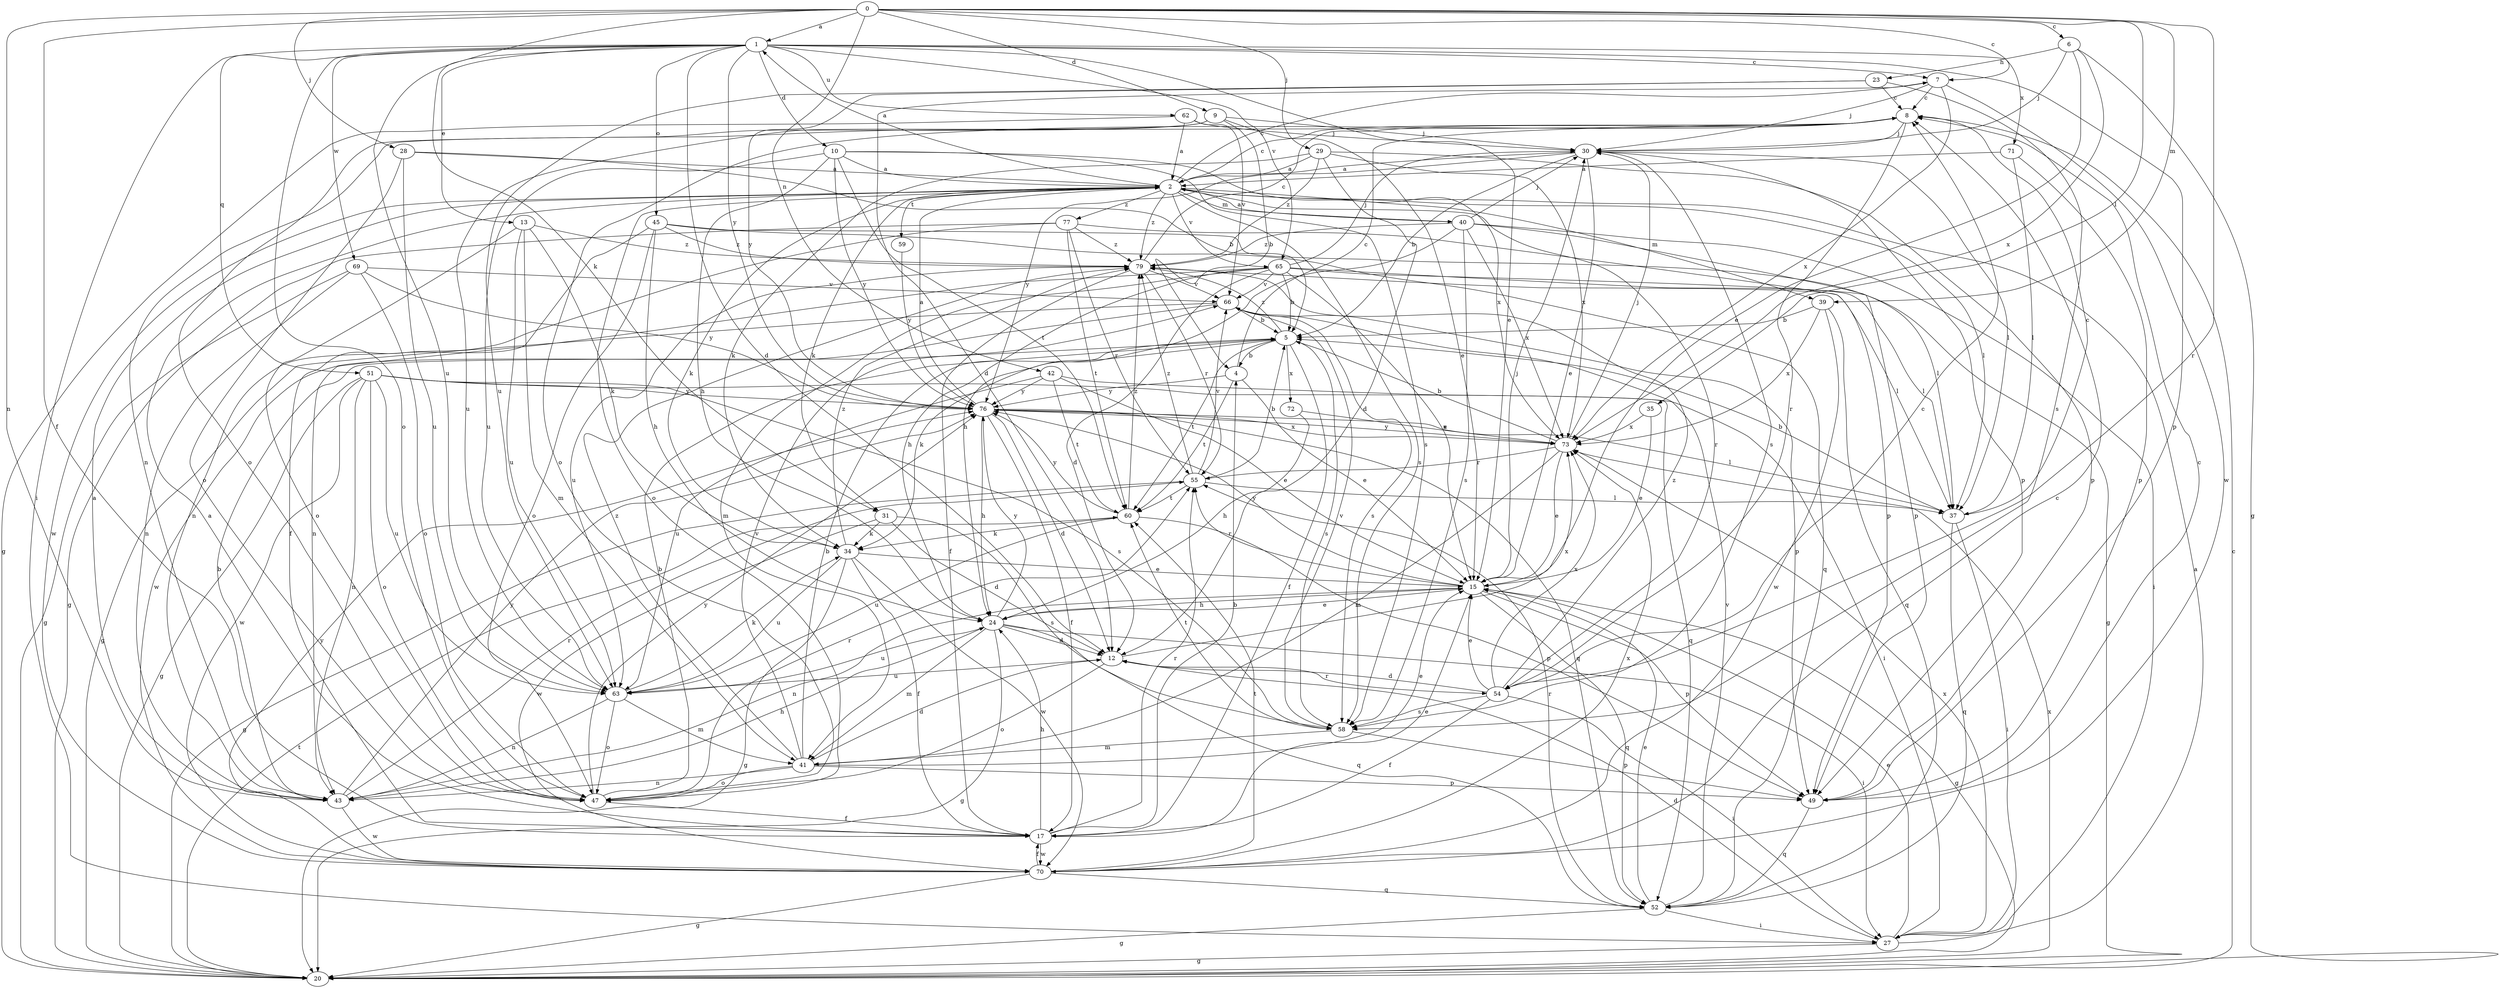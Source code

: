 strict digraph  {
0;
1;
2;
4;
5;
6;
7;
8;
9;
10;
12;
13;
15;
17;
20;
23;
24;
27;
28;
29;
30;
31;
34;
35;
37;
39;
40;
41;
42;
43;
45;
47;
49;
51;
52;
54;
55;
58;
59;
60;
62;
63;
65;
66;
69;
70;
71;
72;
73;
76;
77;
79;
0 -> 1  [label=a];
0 -> 6  [label=c];
0 -> 7  [label=c];
0 -> 9  [label=d];
0 -> 17  [label=f];
0 -> 28  [label=j];
0 -> 29  [label=j];
0 -> 31  [label=k];
0 -> 35  [label=l];
0 -> 39  [label=m];
0 -> 42  [label=n];
0 -> 43  [label=n];
0 -> 54  [label=r];
1 -> 7  [label=c];
1 -> 10  [label=d];
1 -> 12  [label=d];
1 -> 13  [label=e];
1 -> 15  [label=e];
1 -> 27  [label=i];
1 -> 45  [label=o];
1 -> 47  [label=o];
1 -> 49  [label=p];
1 -> 51  [label=q];
1 -> 62  [label=u];
1 -> 63  [label=u];
1 -> 65  [label=v];
1 -> 69  [label=w];
1 -> 71  [label=x];
1 -> 76  [label=y];
2 -> 1  [label=a];
2 -> 7  [label=c];
2 -> 8  [label=c];
2 -> 31  [label=k];
2 -> 34  [label=k];
2 -> 37  [label=l];
2 -> 39  [label=m];
2 -> 40  [label=m];
2 -> 47  [label=o];
2 -> 54  [label=r];
2 -> 58  [label=s];
2 -> 59  [label=t];
2 -> 65  [label=v];
2 -> 70  [label=w];
2 -> 77  [label=z];
2 -> 79  [label=z];
4 -> 8  [label=c];
4 -> 15  [label=e];
4 -> 60  [label=t];
4 -> 76  [label=y];
5 -> 4  [label=b];
5 -> 17  [label=f];
5 -> 34  [label=k];
5 -> 58  [label=s];
5 -> 60  [label=t];
5 -> 72  [label=x];
5 -> 79  [label=z];
6 -> 15  [label=e];
6 -> 20  [label=g];
6 -> 23  [label=h];
6 -> 30  [label=j];
6 -> 73  [label=x];
7 -> 8  [label=c];
7 -> 12  [label=d];
7 -> 30  [label=j];
7 -> 70  [label=w];
7 -> 73  [label=x];
8 -> 30  [label=j];
8 -> 43  [label=n];
8 -> 47  [label=o];
8 -> 54  [label=r];
9 -> 4  [label=b];
9 -> 15  [label=e];
9 -> 30  [label=j];
9 -> 47  [label=o];
9 -> 63  [label=u];
10 -> 2  [label=a];
10 -> 24  [label=h];
10 -> 58  [label=s];
10 -> 60  [label=t];
10 -> 63  [label=u];
10 -> 73  [label=x];
10 -> 76  [label=y];
12 -> 47  [label=o];
12 -> 54  [label=r];
12 -> 63  [label=u];
12 -> 73  [label=x];
13 -> 34  [label=k];
13 -> 41  [label=m];
13 -> 47  [label=o];
13 -> 63  [label=u];
13 -> 79  [label=z];
15 -> 20  [label=g];
15 -> 24  [label=h];
15 -> 30  [label=j];
15 -> 43  [label=n];
15 -> 49  [label=p];
15 -> 52  [label=q];
15 -> 55  [label=r];
15 -> 76  [label=y];
17 -> 2  [label=a];
17 -> 4  [label=b];
17 -> 15  [label=e];
17 -> 24  [label=h];
17 -> 55  [label=r];
17 -> 70  [label=w];
20 -> 8  [label=c];
20 -> 60  [label=t];
20 -> 73  [label=x];
23 -> 8  [label=c];
23 -> 58  [label=s];
23 -> 63  [label=u];
23 -> 76  [label=y];
24 -> 12  [label=d];
24 -> 15  [label=e];
24 -> 20  [label=g];
24 -> 27  [label=i];
24 -> 41  [label=m];
24 -> 52  [label=q];
24 -> 63  [label=u];
24 -> 76  [label=y];
27 -> 2  [label=a];
27 -> 12  [label=d];
27 -> 15  [label=e];
27 -> 20  [label=g];
27 -> 73  [label=x];
28 -> 2  [label=a];
28 -> 5  [label=b];
28 -> 47  [label=o];
28 -> 63  [label=u];
29 -> 2  [label=a];
29 -> 12  [label=d];
29 -> 34  [label=k];
29 -> 49  [label=p];
29 -> 73  [label=x];
29 -> 79  [label=z];
30 -> 2  [label=a];
30 -> 5  [label=b];
30 -> 15  [label=e];
30 -> 37  [label=l];
30 -> 49  [label=p];
30 -> 58  [label=s];
30 -> 76  [label=y];
31 -> 12  [label=d];
31 -> 34  [label=k];
31 -> 58  [label=s];
31 -> 70  [label=w];
34 -> 15  [label=e];
34 -> 17  [label=f];
34 -> 20  [label=g];
34 -> 63  [label=u];
34 -> 70  [label=w];
34 -> 79  [label=z];
35 -> 15  [label=e];
35 -> 73  [label=x];
37 -> 5  [label=b];
37 -> 8  [label=c];
37 -> 27  [label=i];
37 -> 52  [label=q];
39 -> 5  [label=b];
39 -> 52  [label=q];
39 -> 70  [label=w];
39 -> 73  [label=x];
40 -> 2  [label=a];
40 -> 24  [label=h];
40 -> 27  [label=i];
40 -> 30  [label=j];
40 -> 49  [label=p];
40 -> 58  [label=s];
40 -> 73  [label=x];
40 -> 79  [label=z];
41 -> 5  [label=b];
41 -> 12  [label=d];
41 -> 15  [label=e];
41 -> 43  [label=n];
41 -> 47  [label=o];
41 -> 49  [label=p];
41 -> 66  [label=v];
41 -> 79  [label=z];
42 -> 15  [label=e];
42 -> 27  [label=i];
42 -> 60  [label=t];
42 -> 63  [label=u];
42 -> 76  [label=y];
43 -> 2  [label=a];
43 -> 5  [label=b];
43 -> 24  [label=h];
43 -> 55  [label=r];
43 -> 70  [label=w];
43 -> 76  [label=y];
45 -> 17  [label=f];
45 -> 24  [label=h];
45 -> 37  [label=l];
45 -> 47  [label=o];
45 -> 52  [label=q];
45 -> 79  [label=z];
47 -> 5  [label=b];
47 -> 17  [label=f];
47 -> 55  [label=r];
47 -> 76  [label=y];
49 -> 8  [label=c];
49 -> 52  [label=q];
51 -> 20  [label=g];
51 -> 43  [label=n];
51 -> 47  [label=o];
51 -> 52  [label=q];
51 -> 58  [label=s];
51 -> 63  [label=u];
51 -> 70  [label=w];
51 -> 76  [label=y];
52 -> 15  [label=e];
52 -> 20  [label=g];
52 -> 27  [label=i];
52 -> 55  [label=r];
52 -> 66  [label=v];
54 -> 8  [label=c];
54 -> 12  [label=d];
54 -> 15  [label=e];
54 -> 17  [label=f];
54 -> 27  [label=i];
54 -> 58  [label=s];
54 -> 73  [label=x];
54 -> 79  [label=z];
55 -> 5  [label=b];
55 -> 20  [label=g];
55 -> 37  [label=l];
55 -> 60  [label=t];
55 -> 66  [label=v];
55 -> 79  [label=z];
58 -> 41  [label=m];
58 -> 49  [label=p];
58 -> 60  [label=t];
58 -> 66  [label=v];
59 -> 76  [label=y];
60 -> 34  [label=k];
60 -> 49  [label=p];
60 -> 63  [label=u];
60 -> 76  [label=y];
60 -> 79  [label=z];
62 -> 2  [label=a];
62 -> 20  [label=g];
62 -> 30  [label=j];
62 -> 66  [label=v];
63 -> 34  [label=k];
63 -> 41  [label=m];
63 -> 43  [label=n];
63 -> 47  [label=o];
65 -> 5  [label=b];
65 -> 12  [label=d];
65 -> 15  [label=e];
65 -> 20  [label=g];
65 -> 24  [label=h];
65 -> 30  [label=j];
65 -> 37  [label=l];
65 -> 41  [label=m];
65 -> 43  [label=n];
65 -> 66  [label=v];
66 -> 5  [label=b];
66 -> 20  [label=g];
66 -> 49  [label=p];
66 -> 58  [label=s];
66 -> 70  [label=w];
69 -> 20  [label=g];
69 -> 43  [label=n];
69 -> 47  [label=o];
69 -> 66  [label=v];
69 -> 76  [label=y];
70 -> 8  [label=c];
70 -> 17  [label=f];
70 -> 20  [label=g];
70 -> 52  [label=q];
70 -> 60  [label=t];
70 -> 73  [label=x];
70 -> 76  [label=y];
71 -> 2  [label=a];
71 -> 37  [label=l];
71 -> 49  [label=p];
72 -> 24  [label=h];
72 -> 73  [label=x];
73 -> 5  [label=b];
73 -> 15  [label=e];
73 -> 30  [label=j];
73 -> 41  [label=m];
73 -> 55  [label=r];
73 -> 76  [label=y];
76 -> 2  [label=a];
76 -> 12  [label=d];
76 -> 17  [label=f];
76 -> 24  [label=h];
76 -> 37  [label=l];
76 -> 52  [label=q];
76 -> 73  [label=x];
77 -> 20  [label=g];
77 -> 43  [label=n];
77 -> 49  [label=p];
77 -> 55  [label=r];
77 -> 60  [label=t];
77 -> 79  [label=z];
79 -> 8  [label=c];
79 -> 17  [label=f];
79 -> 37  [label=l];
79 -> 55  [label=r];
79 -> 63  [label=u];
79 -> 66  [label=v];
}
